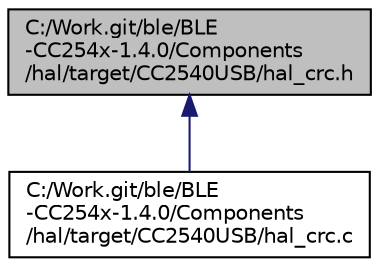digraph "C:/Work.git/ble/BLE-CC254x-1.4.0/Components/hal/target/CC2540USB/hal_crc.h"
{
  edge [fontname="Helvetica",fontsize="10",labelfontname="Helvetica",labelfontsize="10"];
  node [fontname="Helvetica",fontsize="10",shape=record];
  Node1 [label="C:/Work.git/ble/BLE\l-CC254x-1.4.0/Components\l/hal/target/CC2540USB/hal_crc.h",height=0.2,width=0.4,color="black", fillcolor="grey75", style="filled" fontcolor="black"];
  Node1 -> Node2 [dir="back",color="midnightblue",fontsize="10",style="solid",fontname="Helvetica"];
  Node2 [label="C:/Work.git/ble/BLE\l-CC254x-1.4.0/Components\l/hal/target/CC2540USB/hal_crc.c",height=0.2,width=0.4,color="black", fillcolor="white", style="filled",URL="$_c_c2540_u_s_b_2hal__crc_8c.html"];
}
